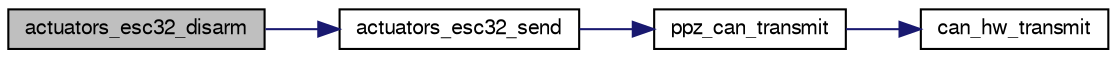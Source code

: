 digraph "actuators_esc32_disarm"
{
  edge [fontname="FreeSans",fontsize="10",labelfontname="FreeSans",labelfontsize="10"];
  node [fontname="FreeSans",fontsize="10",shape=record];
  rankdir="LR";
  Node1 [label="actuators_esc32_disarm",height=0.2,width=0.4,color="black", fillcolor="grey75", style="filled", fontcolor="black"];
  Node1 -> Node2 [color="midnightblue",fontsize="10",style="solid",fontname="FreeSans"];
  Node2 [label="actuators_esc32_send",height=0.2,width=0.4,color="black", fillcolor="white", style="filled",URL="$actuators__esc32_8c.html#a75c8939cf86b3c06fde5ef6ac0dcc621",tooltip="Transmit a message on the CAN bus. "];
  Node2 -> Node3 [color="midnightblue",fontsize="10",style="solid",fontname="FreeSans"];
  Node3 [label="ppz_can_transmit",height=0.2,width=0.4,color="black", fillcolor="white", style="filled",URL="$can_8c.html#a152615d451206e5d152705c704cdf89f"];
  Node3 -> Node4 [color="midnightblue",fontsize="10",style="solid",fontname="FreeSans"];
  Node4 [label="can_hw_transmit",height=0.2,width=0.4,color="black", fillcolor="white", style="filled",URL="$can__arch_8c.html#ad218f19fbf59d6dd7b788899dfd50b25"];
}
